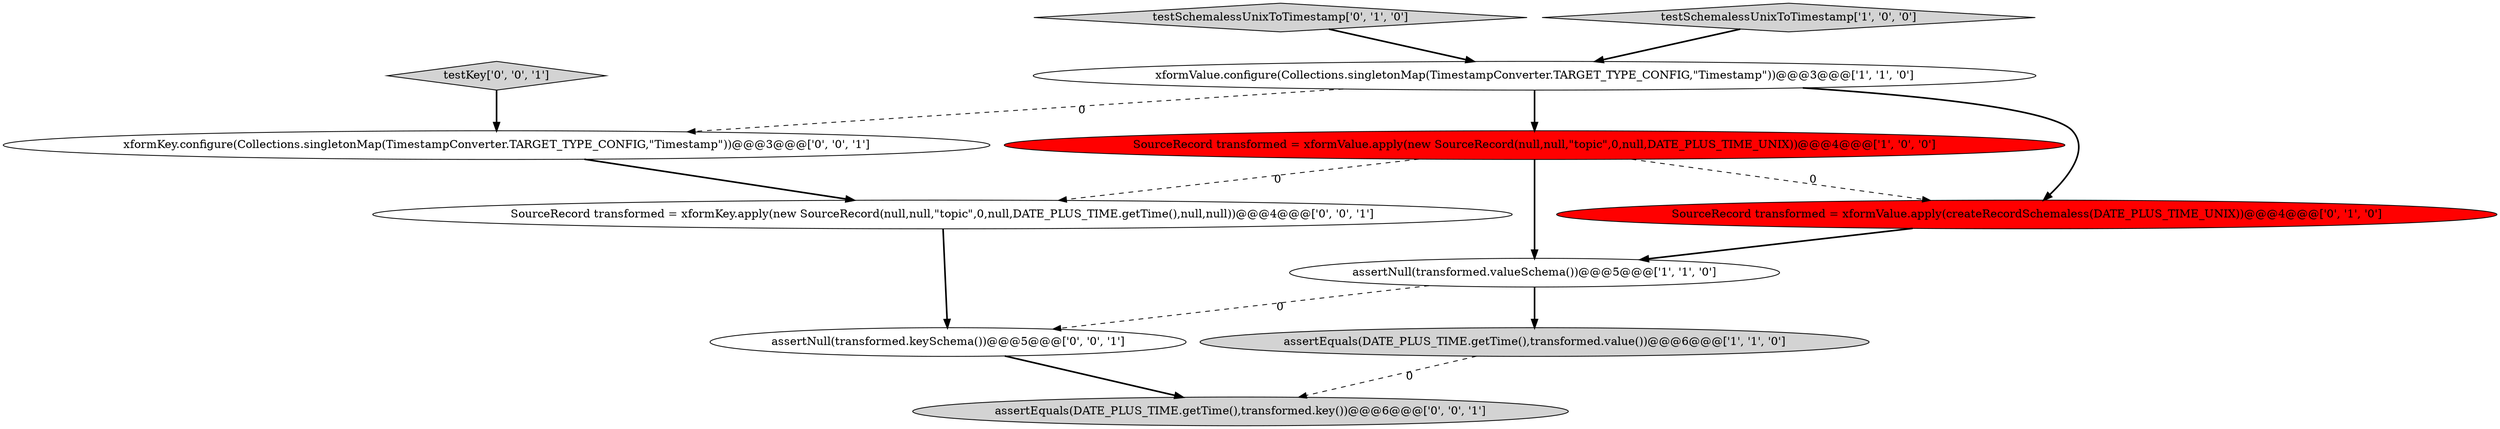 digraph {
11 [style = filled, label = "testKey['0', '0', '1']", fillcolor = lightgray, shape = diamond image = "AAA0AAABBB3BBB"];
3 [style = filled, label = "xformValue.configure(Collections.singletonMap(TimestampConverter.TARGET_TYPE_CONFIG,\"Timestamp\"))@@@3@@@['1', '1', '0']", fillcolor = white, shape = ellipse image = "AAA0AAABBB1BBB"];
8 [style = filled, label = "assertNull(transformed.keySchema())@@@5@@@['0', '0', '1']", fillcolor = white, shape = ellipse image = "AAA0AAABBB3BBB"];
6 [style = filled, label = "testSchemalessUnixToTimestamp['0', '1', '0']", fillcolor = lightgray, shape = diamond image = "AAA0AAABBB2BBB"];
1 [style = filled, label = "testSchemalessUnixToTimestamp['1', '0', '0']", fillcolor = lightgray, shape = diamond image = "AAA0AAABBB1BBB"];
5 [style = filled, label = "SourceRecord transformed = xformValue.apply(createRecordSchemaless(DATE_PLUS_TIME_UNIX))@@@4@@@['0', '1', '0']", fillcolor = red, shape = ellipse image = "AAA1AAABBB2BBB"];
2 [style = filled, label = "assertEquals(DATE_PLUS_TIME.getTime(),transformed.value())@@@6@@@['1', '1', '0']", fillcolor = lightgray, shape = ellipse image = "AAA0AAABBB1BBB"];
0 [style = filled, label = "assertNull(transformed.valueSchema())@@@5@@@['1', '1', '0']", fillcolor = white, shape = ellipse image = "AAA0AAABBB1BBB"];
7 [style = filled, label = "xformKey.configure(Collections.singletonMap(TimestampConverter.TARGET_TYPE_CONFIG,\"Timestamp\"))@@@3@@@['0', '0', '1']", fillcolor = white, shape = ellipse image = "AAA0AAABBB3BBB"];
10 [style = filled, label = "SourceRecord transformed = xformKey.apply(new SourceRecord(null,null,\"topic\",0,null,DATE_PLUS_TIME.getTime(),null,null))@@@4@@@['0', '0', '1']", fillcolor = white, shape = ellipse image = "AAA0AAABBB3BBB"];
4 [style = filled, label = "SourceRecord transformed = xformValue.apply(new SourceRecord(null,null,\"topic\",0,null,DATE_PLUS_TIME_UNIX))@@@4@@@['1', '0', '0']", fillcolor = red, shape = ellipse image = "AAA1AAABBB1BBB"];
9 [style = filled, label = "assertEquals(DATE_PLUS_TIME.getTime(),transformed.key())@@@6@@@['0', '0', '1']", fillcolor = lightgray, shape = ellipse image = "AAA0AAABBB3BBB"];
1->3 [style = bold, label=""];
4->5 [style = dashed, label="0"];
6->3 [style = bold, label=""];
0->8 [style = dashed, label="0"];
3->5 [style = bold, label=""];
10->8 [style = bold, label=""];
5->0 [style = bold, label=""];
4->10 [style = dashed, label="0"];
2->9 [style = dashed, label="0"];
7->10 [style = bold, label=""];
3->4 [style = bold, label=""];
3->7 [style = dashed, label="0"];
11->7 [style = bold, label=""];
4->0 [style = bold, label=""];
0->2 [style = bold, label=""];
8->9 [style = bold, label=""];
}
